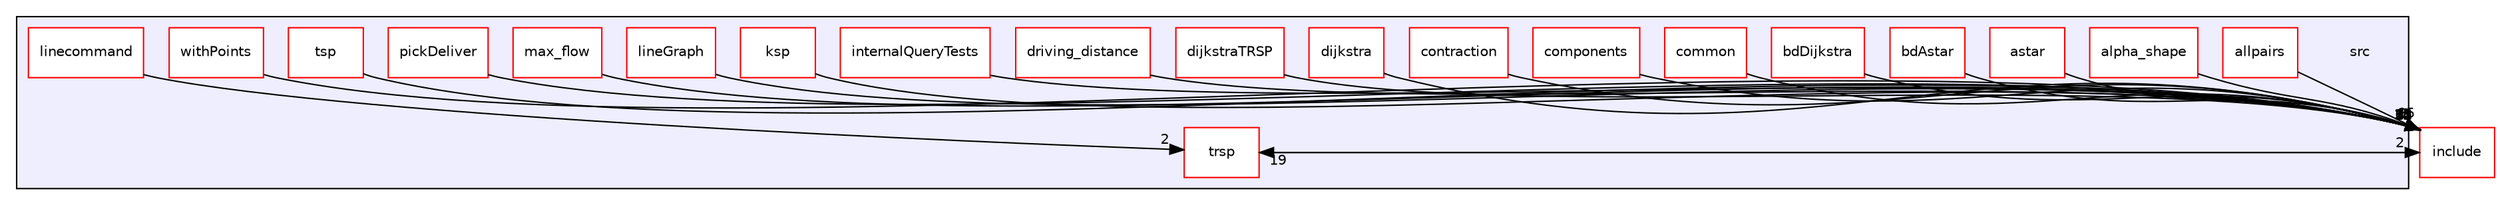 digraph "/home/vicky/pgrouting/pgrouting/pgrouting/src" {
  compound=true
  node [ fontsize="10", fontname="Helvetica"];
  edge [ labelfontsize="10", labelfontname="Helvetica"];
  subgraph clusterdir_68267d1309a1af8e8297ef4c3efbcdba {
    graph [ bgcolor="#eeeeff", pencolor="black", label="" URL="dir_68267d1309a1af8e8297ef4c3efbcdba.html"];
    dir_68267d1309a1af8e8297ef4c3efbcdba [shape=plaintext label="src"];
    dir_b225a6681fb098ede5646da9389b6da5 [shape=box label="allpairs" color="red" fillcolor="white" style="filled" URL="dir_b225a6681fb098ede5646da9389b6da5.html"];
    dir_2bac365cc0c9272c53aba84dab0c0e45 [shape=box label="alpha_shape" color="red" fillcolor="white" style="filled" URL="dir_2bac365cc0c9272c53aba84dab0c0e45.html"];
    dir_c6e37fc9835c6783ca7f74105e7ae7b1 [shape=box label="astar" color="red" fillcolor="white" style="filled" URL="dir_c6e37fc9835c6783ca7f74105e7ae7b1.html"];
    dir_670914a4d05ce4716f4a817a734998a2 [shape=box label="bdAstar" color="red" fillcolor="white" style="filled" URL="dir_670914a4d05ce4716f4a817a734998a2.html"];
    dir_fb860c483e5de16651d984d600936b39 [shape=box label="bdDijkstra" color="red" fillcolor="white" style="filled" URL="dir_fb860c483e5de16651d984d600936b39.html"];
    dir_fdedb0aba14d44ce9d99bc100e026e6a [shape=box label="common" color="red" fillcolor="white" style="filled" URL="dir_fdedb0aba14d44ce9d99bc100e026e6a.html"];
    dir_3c4c7c1a85608ccd561c026bec818e51 [shape=box label="components" color="red" fillcolor="white" style="filled" URL="dir_3c4c7c1a85608ccd561c026bec818e51.html"];
    dir_62afd65db23a7b9f0a3e266dd1f617f8 [shape=box label="contraction" color="red" fillcolor="white" style="filled" URL="dir_62afd65db23a7b9f0a3e266dd1f617f8.html"];
    dir_082cc17fcca3afb2d43283795abba117 [shape=box label="dijkstra" color="red" fillcolor="white" style="filled" URL="dir_082cc17fcca3afb2d43283795abba117.html"];
    dir_6d52892230f406acf536b76cd747a045 [shape=box label="dijkstraTRSP" color="red" fillcolor="white" style="filled" URL="dir_6d52892230f406acf536b76cd747a045.html"];
    dir_9b3fa77b78162e3e9798b6b980f3e1a9 [shape=box label="driving_distance" color="red" fillcolor="white" style="filled" URL="dir_9b3fa77b78162e3e9798b6b980f3e1a9.html"];
    dir_07f79e339d2fb7fe8819c7acbc73ea87 [shape=box label="internalQueryTests" color="red" fillcolor="white" style="filled" URL="dir_07f79e339d2fb7fe8819c7acbc73ea87.html"];
    dir_2f5fb978aad6d15897bf76bd3f14c291 [shape=box label="ksp" color="red" fillcolor="white" style="filled" URL="dir_2f5fb978aad6d15897bf76bd3f14c291.html"];
    dir_d00ce88a1fe87f5e8ffa8e1a7be5e0a5 [shape=box label="linecommand" color="red" fillcolor="white" style="filled" URL="dir_d00ce88a1fe87f5e8ffa8e1a7be5e0a5.html"];
    dir_aabe0c22debf2d456d4199c1a120fead [shape=box label="lineGraph" color="red" fillcolor="white" style="filled" URL="dir_aabe0c22debf2d456d4199c1a120fead.html"];
    dir_e097e56f6842ce96d92168705fe95aef [shape=box label="max_flow" color="red" fillcolor="white" style="filled" URL="dir_e097e56f6842ce96d92168705fe95aef.html"];
    dir_e1e5aebfba040cfbae1d1213d15e41c3 [shape=box label="pickDeliver" color="red" fillcolor="white" style="filled" URL="dir_e1e5aebfba040cfbae1d1213d15e41c3.html"];
    dir_3ff9a90ff40b28e0f207f5cd80dcba32 [shape=box label="trsp" color="red" fillcolor="white" style="filled" URL="dir_3ff9a90ff40b28e0f207f5cd80dcba32.html"];
    dir_9e339a970107aba9bd240d749e3cb49d [shape=box label="tsp" color="red" fillcolor="white" style="filled" URL="dir_9e339a970107aba9bd240d749e3cb49d.html"];
    dir_db4188eb592e899b4ab759c326d3f65f [shape=box label="withPoints" color="red" fillcolor="white" style="filled" URL="dir_db4188eb592e899b4ab759c326d3f65f.html"];
  }
  dir_d44c64559bbebec7f509842c48db8b23 [shape=box label="include" fillcolor="white" style="filled" color="red" URL="dir_d44c64559bbebec7f509842c48db8b23.html"];
  dir_670914a4d05ce4716f4a817a734998a2->dir_d44c64559bbebec7f509842c48db8b23 [headlabel="12", labeldistance=1.5 headhref="dir_000043_000000.html"];
  dir_2f5fb978aad6d15897bf76bd3f14c291->dir_d44c64559bbebec7f509842c48db8b23 [headlabel="24", labeldistance=1.5 headhref="dir_000062_000000.html"];
  dir_6d52892230f406acf536b76cd747a045->dir_d44c64559bbebec7f509842c48db8b23 [headlabel="12", labeldistance=1.5 headhref="dir_000056_000000.html"];
  dir_3ff9a90ff40b28e0f207f5cd80dcba32->dir_d44c64559bbebec7f509842c48db8b23 [headlabel="2", labeldistance=1.5 headhref="dir_000074_000000.html"];
  dir_9e339a970107aba9bd240d749e3cb49d->dir_d44c64559bbebec7f509842c48db8b23 [headlabel="30", labeldistance=1.5 headhref="dir_000077_000000.html"];
  dir_fb860c483e5de16651d984d600936b39->dir_d44c64559bbebec7f509842c48db8b23 [headlabel="12", labeldistance=1.5 headhref="dir_000045_000000.html"];
  dir_c6e37fc9835c6783ca7f74105e7ae7b1->dir_d44c64559bbebec7f509842c48db8b23 [headlabel="11", labeldistance=1.5 headhref="dir_000041_000000.html"];
  dir_b225a6681fb098ede5646da9389b6da5->dir_d44c64559bbebec7f509842c48db8b23 [headlabel="15", labeldistance=1.5 headhref="dir_000037_000000.html"];
  dir_aabe0c22debf2d456d4199c1a120fead->dir_d44c64559bbebec7f509842c48db8b23 [headlabel="11", labeldistance=1.5 headhref="dir_000068_000000.html"];
  dir_2bac365cc0c9272c53aba84dab0c0e45->dir_d44c64559bbebec7f509842c48db8b23 [headlabel="5", labeldistance=1.5 headhref="dir_000039_000000.html"];
  dir_db4188eb592e899b4ab759c326d3f65f->dir_d44c64559bbebec7f509842c48db8b23 [headlabel="17", labeldistance=1.5 headhref="dir_000079_000000.html"];
  dir_3c4c7c1a85608ccd561c026bec818e51->dir_d44c64559bbebec7f509842c48db8b23 [headlabel="50", labeldistance=1.5 headhref="dir_000050_000000.html"];
  dir_082cc17fcca3afb2d43283795abba117->dir_d44c64559bbebec7f509842c48db8b23 [headlabel="22", labeldistance=1.5 headhref="dir_000054_000000.html"];
  dir_62afd65db23a7b9f0a3e266dd1f617f8->dir_d44c64559bbebec7f509842c48db8b23 [headlabel="12", labeldistance=1.5 headhref="dir_000052_000000.html"];
  dir_d44c64559bbebec7f509842c48db8b23->dir_3ff9a90ff40b28e0f207f5cd80dcba32 [headlabel="19", labeldistance=1.5 headhref="dir_000000_000074.html"];
  dir_e097e56f6842ce96d92168705fe95aef->dir_d44c64559bbebec7f509842c48db8b23 [headlabel="35", labeldistance=1.5 headhref="dir_000070_000000.html"];
  dir_07f79e339d2fb7fe8819c7acbc73ea87->dir_d44c64559bbebec7f509842c48db8b23 [headlabel="12", labeldistance=1.5 headhref="dir_000060_000000.html"];
  dir_9b3fa77b78162e3e9798b6b980f3e1a9->dir_d44c64559bbebec7f509842c48db8b23 [headlabel="24", labeldistance=1.5 headhref="dir_000058_000000.html"];
  dir_d00ce88a1fe87f5e8ffa8e1a7be5e0a5->dir_3ff9a90ff40b28e0f207f5cd80dcba32 [headlabel="2", labeldistance=1.5 headhref="dir_000064_000074.html"];
  dir_fdedb0aba14d44ce9d99bc100e026e6a->dir_d44c64559bbebec7f509842c48db8b23 [headlabel="65", labeldistance=1.5 headhref="dir_000047_000000.html"];
  dir_e1e5aebfba040cfbae1d1213d15e41c3->dir_d44c64559bbebec7f509842c48db8b23 [headlabel="74", labeldistance=1.5 headhref="dir_000072_000000.html"];
}
